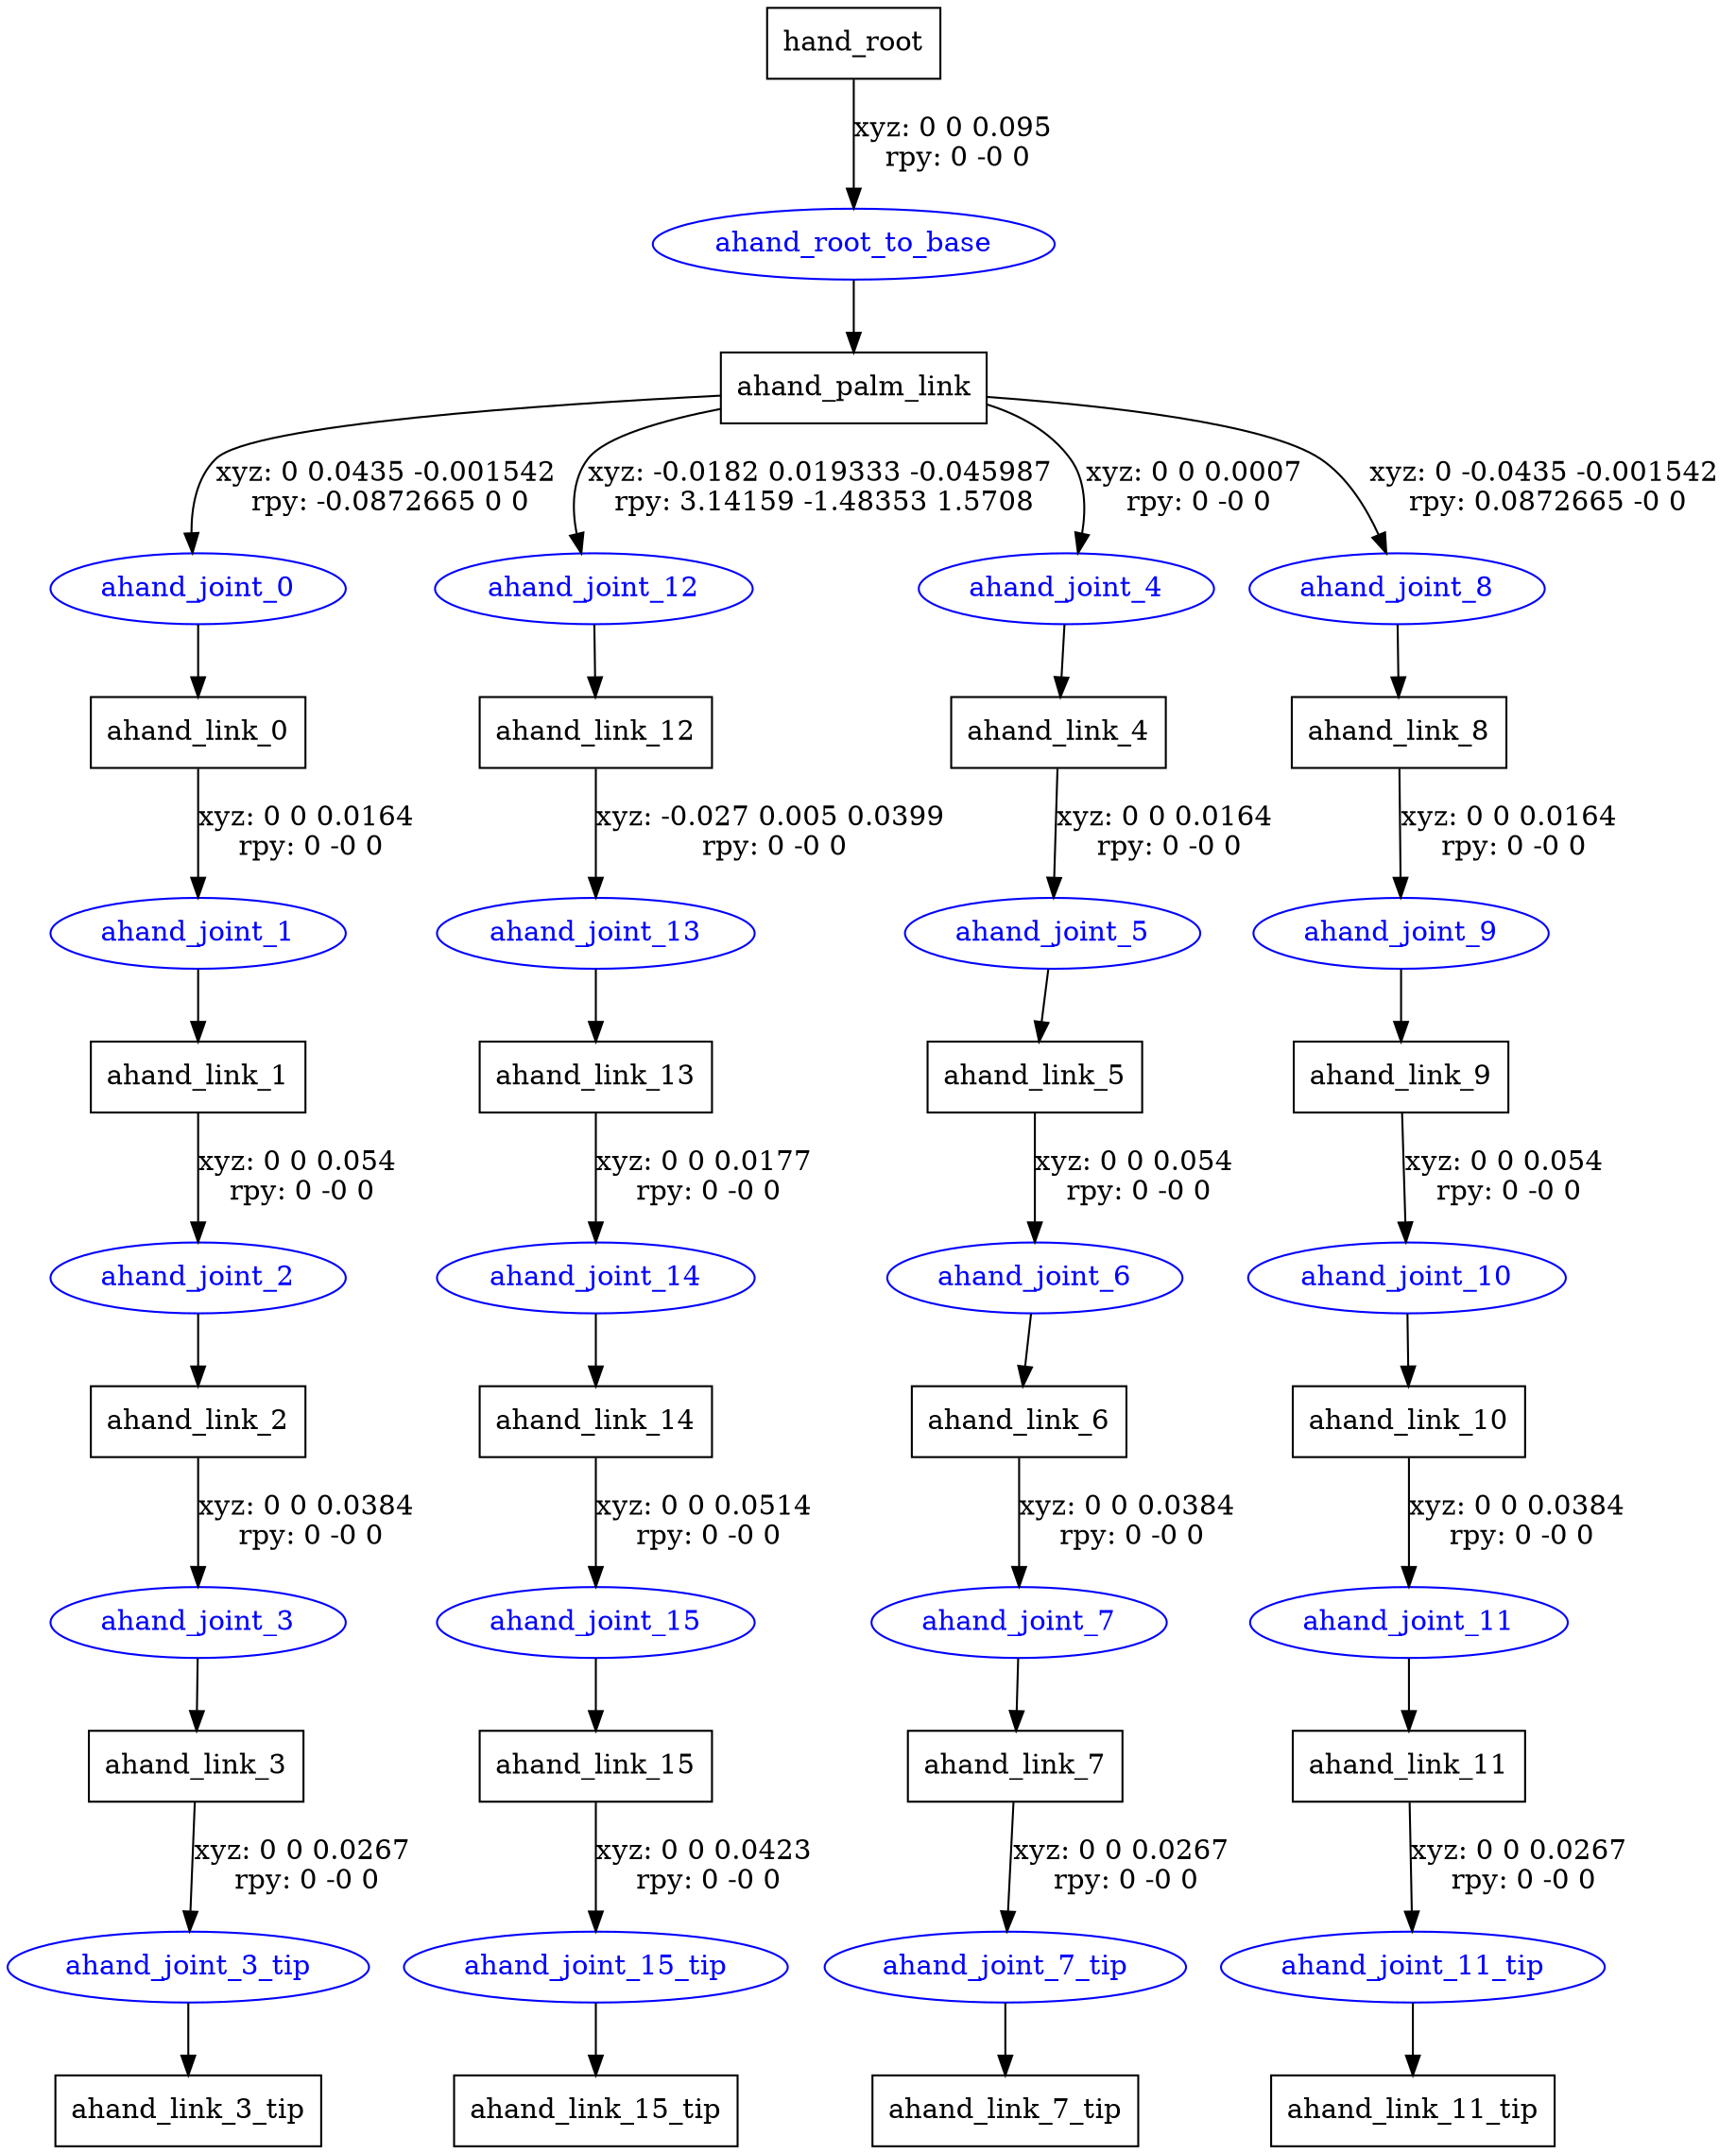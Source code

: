 digraph G {
node [shape=box];
"hand_root" [label="hand_root"];
"ahand_palm_link" [label="ahand_palm_link"];
"ahand_link_0" [label="ahand_link_0"];
"ahand_link_1" [label="ahand_link_1"];
"ahand_link_2" [label="ahand_link_2"];
"ahand_link_3" [label="ahand_link_3"];
"ahand_link_3_tip" [label="ahand_link_3_tip"];
"ahand_link_12" [label="ahand_link_12"];
"ahand_link_13" [label="ahand_link_13"];
"ahand_link_14" [label="ahand_link_14"];
"ahand_link_15" [label="ahand_link_15"];
"ahand_link_15_tip" [label="ahand_link_15_tip"];
"ahand_link_4" [label="ahand_link_4"];
"ahand_link_5" [label="ahand_link_5"];
"ahand_link_6" [label="ahand_link_6"];
"ahand_link_7" [label="ahand_link_7"];
"ahand_link_7_tip" [label="ahand_link_7_tip"];
"ahand_link_8" [label="ahand_link_8"];
"ahand_link_9" [label="ahand_link_9"];
"ahand_link_10" [label="ahand_link_10"];
"ahand_link_11" [label="ahand_link_11"];
"ahand_link_11_tip" [label="ahand_link_11_tip"];
node [shape=ellipse, color=blue, fontcolor=blue];
"hand_root" -> "ahand_root_to_base" [label="xyz: 0 0 0.095 \nrpy: 0 -0 0"]
"ahand_root_to_base" -> "ahand_palm_link"
"ahand_palm_link" -> "ahand_joint_0" [label="xyz: 0 0.0435 -0.001542 \nrpy: -0.0872665 0 0"]
"ahand_joint_0" -> "ahand_link_0"
"ahand_link_0" -> "ahand_joint_1" [label="xyz: 0 0 0.0164 \nrpy: 0 -0 0"]
"ahand_joint_1" -> "ahand_link_1"
"ahand_link_1" -> "ahand_joint_2" [label="xyz: 0 0 0.054 \nrpy: 0 -0 0"]
"ahand_joint_2" -> "ahand_link_2"
"ahand_link_2" -> "ahand_joint_3" [label="xyz: 0 0 0.0384 \nrpy: 0 -0 0"]
"ahand_joint_3" -> "ahand_link_3"
"ahand_link_3" -> "ahand_joint_3_tip" [label="xyz: 0 0 0.0267 \nrpy: 0 -0 0"]
"ahand_joint_3_tip" -> "ahand_link_3_tip"
"ahand_palm_link" -> "ahand_joint_12" [label="xyz: -0.0182 0.019333 -0.045987 \nrpy: 3.14159 -1.48353 1.5708"]
"ahand_joint_12" -> "ahand_link_12"
"ahand_link_12" -> "ahand_joint_13" [label="xyz: -0.027 0.005 0.0399 \nrpy: 0 -0 0"]
"ahand_joint_13" -> "ahand_link_13"
"ahand_link_13" -> "ahand_joint_14" [label="xyz: 0 0 0.0177 \nrpy: 0 -0 0"]
"ahand_joint_14" -> "ahand_link_14"
"ahand_link_14" -> "ahand_joint_15" [label="xyz: 0 0 0.0514 \nrpy: 0 -0 0"]
"ahand_joint_15" -> "ahand_link_15"
"ahand_link_15" -> "ahand_joint_15_tip" [label="xyz: 0 0 0.0423 \nrpy: 0 -0 0"]
"ahand_joint_15_tip" -> "ahand_link_15_tip"
"ahand_palm_link" -> "ahand_joint_4" [label="xyz: 0 0 0.0007 \nrpy: 0 -0 0"]
"ahand_joint_4" -> "ahand_link_4"
"ahand_link_4" -> "ahand_joint_5" [label="xyz: 0 0 0.0164 \nrpy: 0 -0 0"]
"ahand_joint_5" -> "ahand_link_5"
"ahand_link_5" -> "ahand_joint_6" [label="xyz: 0 0 0.054 \nrpy: 0 -0 0"]
"ahand_joint_6" -> "ahand_link_6"
"ahand_link_6" -> "ahand_joint_7" [label="xyz: 0 0 0.0384 \nrpy: 0 -0 0"]
"ahand_joint_7" -> "ahand_link_7"
"ahand_link_7" -> "ahand_joint_7_tip" [label="xyz: 0 0 0.0267 \nrpy: 0 -0 0"]
"ahand_joint_7_tip" -> "ahand_link_7_tip"
"ahand_palm_link" -> "ahand_joint_8" [label="xyz: 0 -0.0435 -0.001542 \nrpy: 0.0872665 -0 0"]
"ahand_joint_8" -> "ahand_link_8"
"ahand_link_8" -> "ahand_joint_9" [label="xyz: 0 0 0.0164 \nrpy: 0 -0 0"]
"ahand_joint_9" -> "ahand_link_9"
"ahand_link_9" -> "ahand_joint_10" [label="xyz: 0 0 0.054 \nrpy: 0 -0 0"]
"ahand_joint_10" -> "ahand_link_10"
"ahand_link_10" -> "ahand_joint_11" [label="xyz: 0 0 0.0384 \nrpy: 0 -0 0"]
"ahand_joint_11" -> "ahand_link_11"
"ahand_link_11" -> "ahand_joint_11_tip" [label="xyz: 0 0 0.0267 \nrpy: 0 -0 0"]
"ahand_joint_11_tip" -> "ahand_link_11_tip"
}
